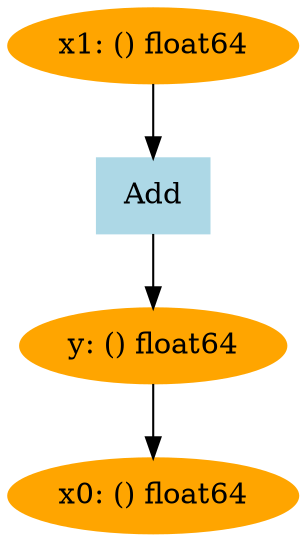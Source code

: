 digraph g {
1[label="y: () float64", color=orange, style=filled]
2[label="Add", color=lightblue, style=filled, shape=box]
1 -> 3
4 -> 2
2 -> 1
3 [label="x0: () float64", color=orange, style=filled]
4 [label="x1: () float64", color=orange, style=filled]
}
